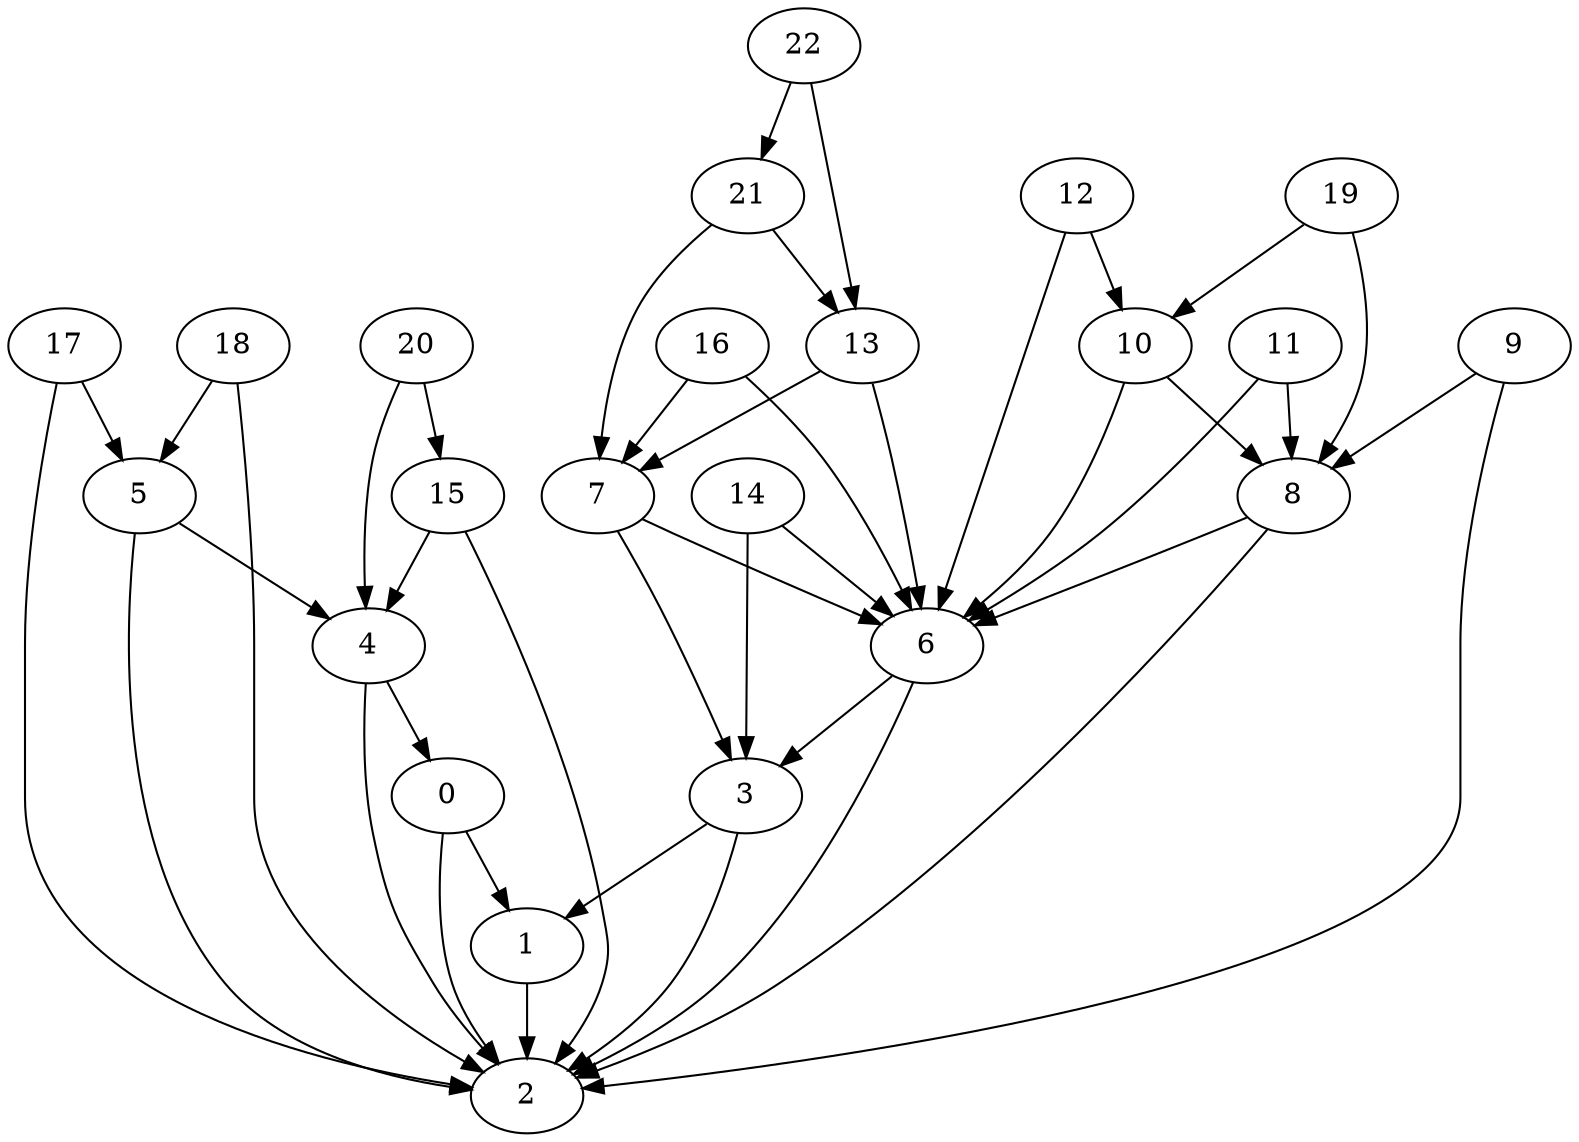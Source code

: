digraph {0 -> 1[Label=7];
0 -> 2[Label=5];
1 -> 2[Label=7];
3 -> 1[Label=8];
3 -> 2[Label=5];
4 -> 0[Label=6];
4 -> 2[Label=9];
5 -> 4[Label=8];
5 -> 2[Label=9];
6 -> 3[Label=3];
6 -> 2[Label=3];
7 -> 6[Label=5];
7 -> 3[Label=9];
8 -> 6[Label=9];
8 -> 2[Label=6];
9 -> 8[Label=10];
9 -> 2[Label=1];
10 -> 8[Label=10];
10 -> 6[Label=10];
11 -> 8[Label=7];
11 -> 6[Label=5];
12 -> 10[Label=9];
12 -> 6[Label=2];
13 -> 7[Label=2];
13 -> 6[Label=10];
14 -> 6[Label=7];
14 -> 3[Label=7];
15 -> 4[Label=6];
15 -> 2[Label=1];
16 -> 7[Label=1];
16 -> 6[Label=8];
17 -> 5[Label=4];
17 -> 2[Label=9];
18 -> 5[Label=5];
18 -> 2[Label=4];
19 -> 10[Label=7];
19 -> 8[Label=3];
20 -> 15[Label=5];
20 -> 4[Label=8];
21 -> 13[Label=3];
21 -> 7[Label=9];
22 -> 21[Label=2];
22 -> 13[Label=6];
}